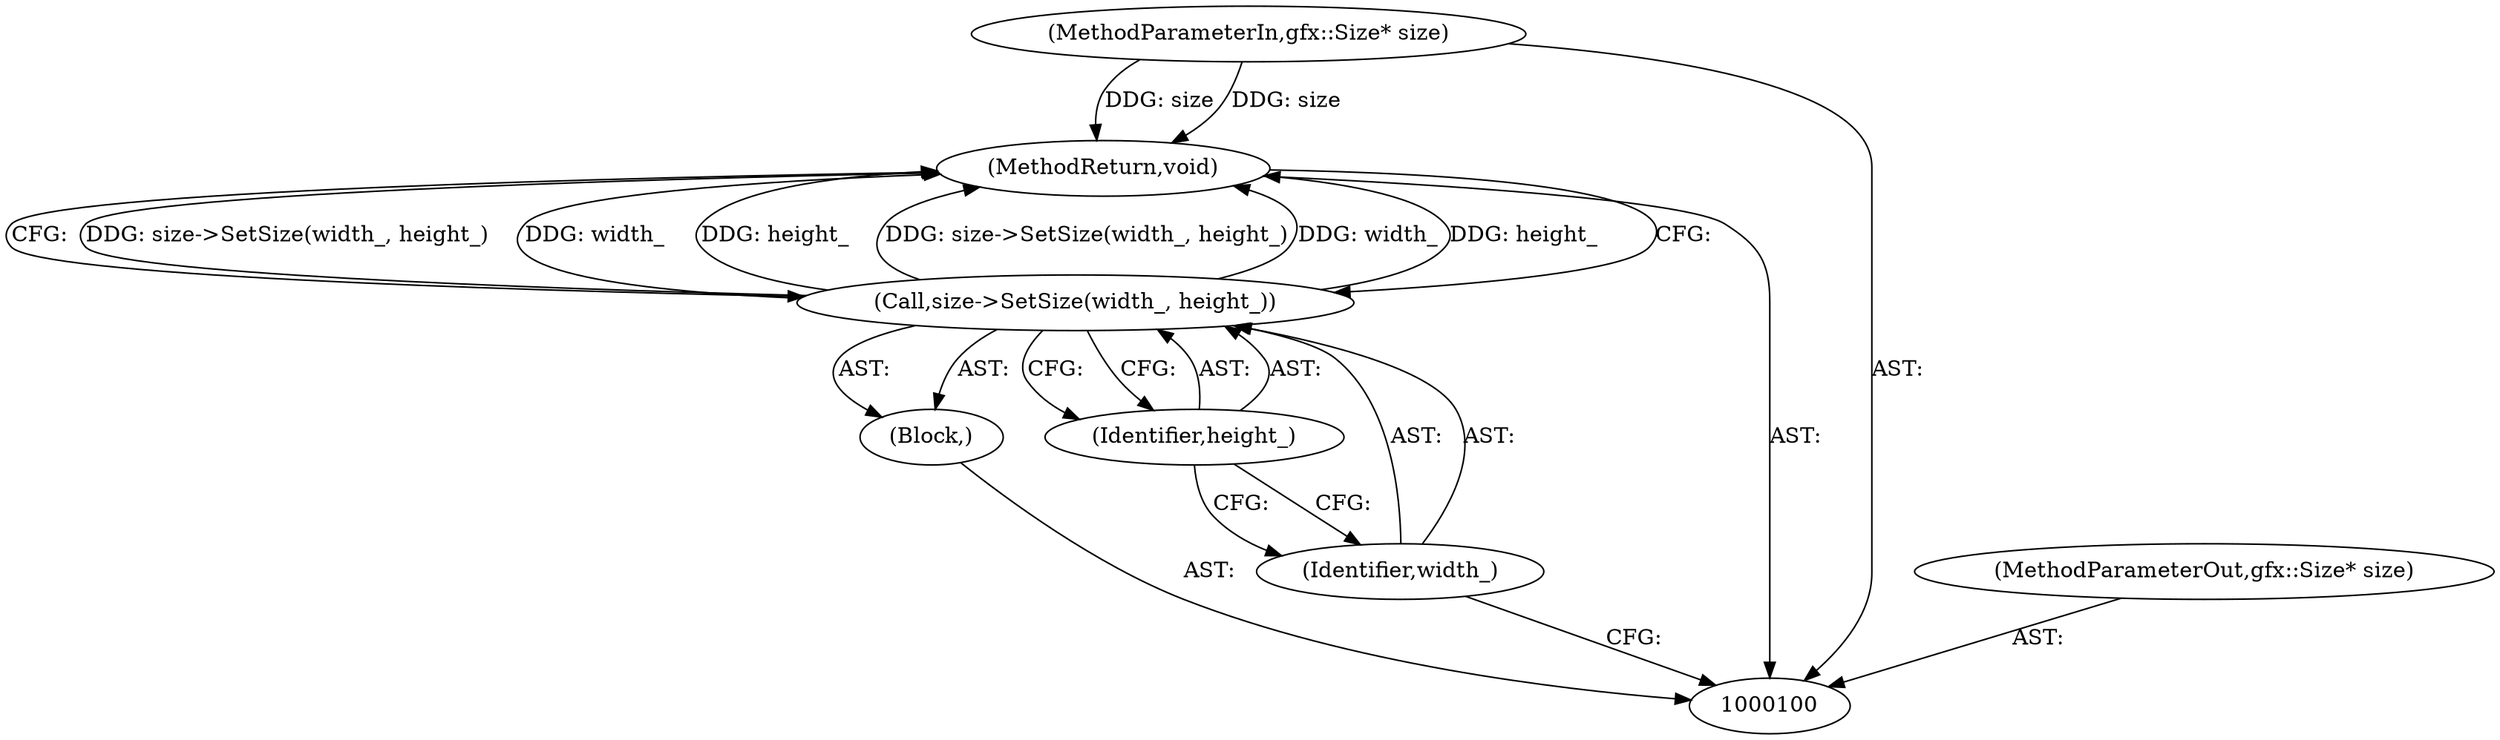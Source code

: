 digraph "1_Chrome_e755d9faf5c7d75a8ea290892cb1b5cc07c412ec" {
"1000106" [label="(MethodReturn,void)"];
"1000101" [label="(MethodParameterIn,gfx::Size* size)"];
"1000116" [label="(MethodParameterOut,gfx::Size* size)"];
"1000102" [label="(Block,)"];
"1000104" [label="(Identifier,width_)"];
"1000103" [label="(Call,size->SetSize(width_, height_))"];
"1000105" [label="(Identifier,height_)"];
"1000106" -> "1000100"  [label="AST: "];
"1000106" -> "1000103"  [label="CFG: "];
"1000103" -> "1000106"  [label="DDG: size->SetSize(width_, height_)"];
"1000103" -> "1000106"  [label="DDG: width_"];
"1000103" -> "1000106"  [label="DDG: height_"];
"1000101" -> "1000106"  [label="DDG: size"];
"1000101" -> "1000100"  [label="AST: "];
"1000101" -> "1000106"  [label="DDG: size"];
"1000116" -> "1000100"  [label="AST: "];
"1000102" -> "1000100"  [label="AST: "];
"1000103" -> "1000102"  [label="AST: "];
"1000104" -> "1000103"  [label="AST: "];
"1000104" -> "1000100"  [label="CFG: "];
"1000105" -> "1000104"  [label="CFG: "];
"1000103" -> "1000102"  [label="AST: "];
"1000103" -> "1000105"  [label="CFG: "];
"1000104" -> "1000103"  [label="AST: "];
"1000105" -> "1000103"  [label="AST: "];
"1000106" -> "1000103"  [label="CFG: "];
"1000103" -> "1000106"  [label="DDG: size->SetSize(width_, height_)"];
"1000103" -> "1000106"  [label="DDG: width_"];
"1000103" -> "1000106"  [label="DDG: height_"];
"1000105" -> "1000103"  [label="AST: "];
"1000105" -> "1000104"  [label="CFG: "];
"1000103" -> "1000105"  [label="CFG: "];
}
